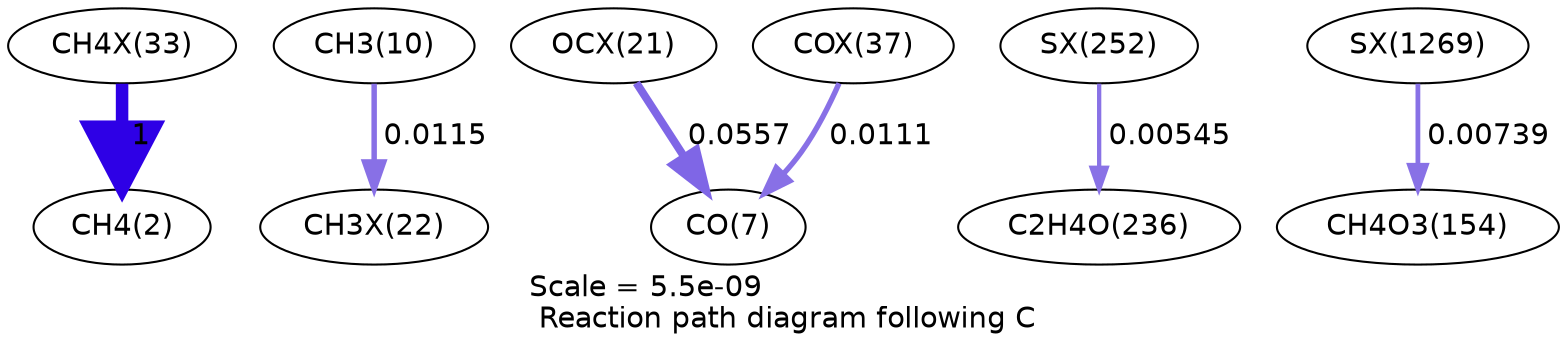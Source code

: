 digraph reaction_paths {
center=1;
s62 -> s4[fontname="Helvetica", penwidth=6, arrowsize=3, color="0.7, 1.5, 0.9"
, label=" 1"];
s12 -> s57[fontname="Helvetica", penwidth=2.63, arrowsize=1.31, color="0.7, 0.511, 0.9"
, label=" 0.0115"];
s56 -> s9[fontname="Helvetica", penwidth=3.82, arrowsize=1.91, color="0.7, 0.556, 0.9"
, label=" 0.0557"];
s66 -> s9[fontname="Helvetica", penwidth=2.6, arrowsize=1.3, color="0.7, 0.511, 0.9"
, label=" 0.0111"];
s91 -> s37[fontname="Helvetica", penwidth=2.06, arrowsize=1.03, color="0.7, 0.505, 0.9"
, label=" 0.00545"];
s130 -> s28[fontname="Helvetica", penwidth=2.3, arrowsize=1.15, color="0.7, 0.507, 0.9"
, label=" 0.00739"];
s4 [ fontname="Helvetica", label="CH4(2)"];
s9 [ fontname="Helvetica", label="CO(7)"];
s12 [ fontname="Helvetica", label="CH3(10)"];
s28 [ fontname="Helvetica", label="CH4O3(154)"];
s37 [ fontname="Helvetica", label="C2H4O(236)"];
s56 [ fontname="Helvetica", label="OCX(21)"];
s57 [ fontname="Helvetica", label="CH3X(22)"];
s62 [ fontname="Helvetica", label="CH4X(33)"];
s66 [ fontname="Helvetica", label="COX(37)"];
s91 [ fontname="Helvetica", label="SX(252)"];
s130 [ fontname="Helvetica", label="SX(1269)"];
 label = "Scale = 5.5e-09\l Reaction path diagram following C";
 fontname = "Helvetica";
}
